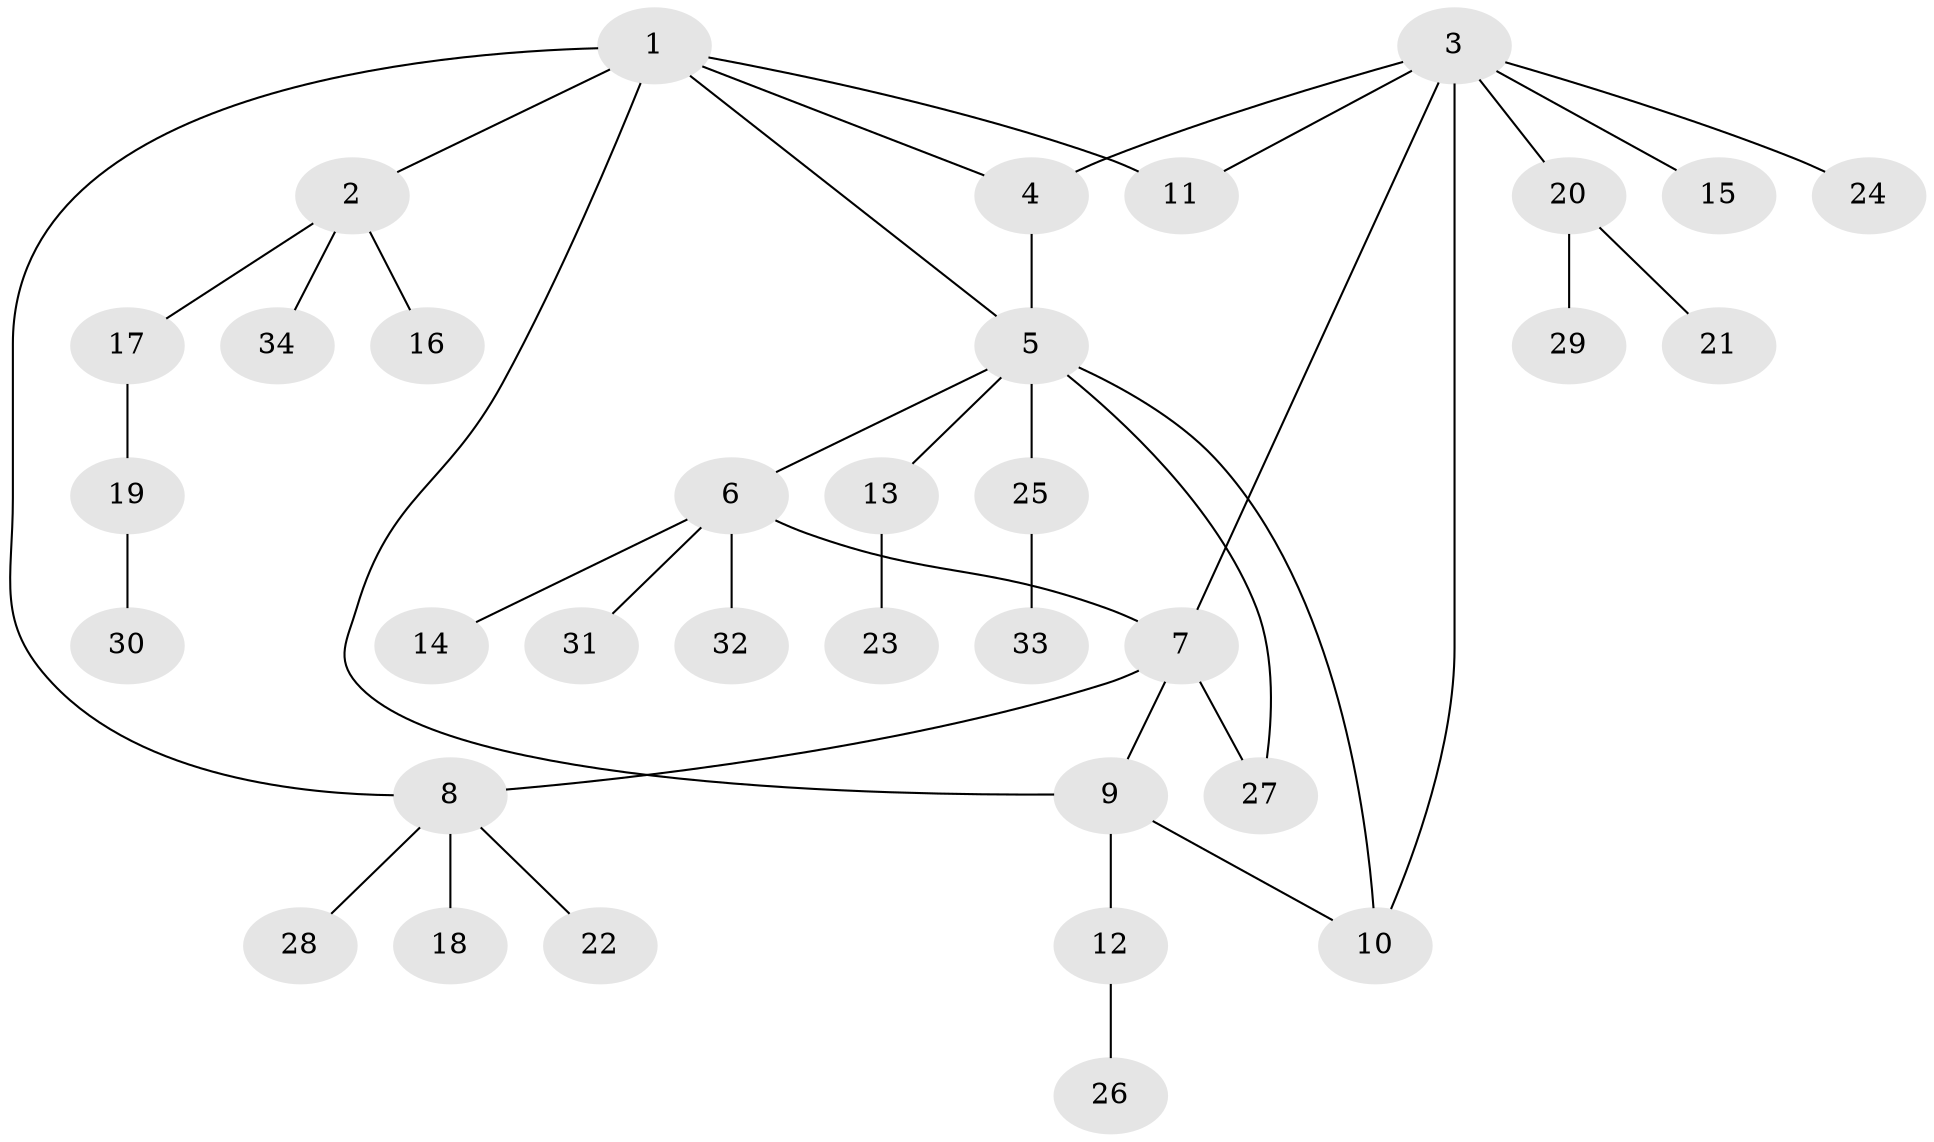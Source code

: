 // original degree distribution, {7: 0.018518518518518517, 5: 0.05555555555555555, 8: 0.018518518518518517, 4: 0.037037037037037035, 9: 0.018518518518518517, 6: 0.037037037037037035, 3: 0.12962962962962962, 2: 0.09259259259259259, 1: 0.5925925925925926}
// Generated by graph-tools (version 1.1) at 2025/52/03/04/25 22:52:07]
// undirected, 34 vertices, 41 edges
graph export_dot {
  node [color=gray90,style=filled];
  1;
  2;
  3;
  4;
  5;
  6;
  7;
  8;
  9;
  10;
  11;
  12;
  13;
  14;
  15;
  16;
  17;
  18;
  19;
  20;
  21;
  22;
  23;
  24;
  25;
  26;
  27;
  28;
  29;
  30;
  31;
  32;
  33;
  34;
  1 -- 2 [weight=1.0];
  1 -- 4 [weight=1.0];
  1 -- 5 [weight=1.0];
  1 -- 8 [weight=1.0];
  1 -- 9 [weight=1.0];
  1 -- 11 [weight=1.0];
  2 -- 16 [weight=1.0];
  2 -- 17 [weight=1.0];
  2 -- 34 [weight=1.0];
  3 -- 4 [weight=1.0];
  3 -- 7 [weight=1.0];
  3 -- 10 [weight=1.0];
  3 -- 11 [weight=1.0];
  3 -- 15 [weight=1.0];
  3 -- 20 [weight=1.0];
  3 -- 24 [weight=1.0];
  4 -- 5 [weight=1.0];
  5 -- 6 [weight=1.0];
  5 -- 10 [weight=2.0];
  5 -- 13 [weight=1.0];
  5 -- 25 [weight=1.0];
  5 -- 27 [weight=1.0];
  6 -- 7 [weight=1.0];
  6 -- 14 [weight=1.0];
  6 -- 31 [weight=1.0];
  6 -- 32 [weight=1.0];
  7 -- 8 [weight=1.0];
  7 -- 9 [weight=1.0];
  7 -- 27 [weight=1.0];
  8 -- 18 [weight=1.0];
  8 -- 22 [weight=1.0];
  8 -- 28 [weight=1.0];
  9 -- 10 [weight=1.0];
  9 -- 12 [weight=1.0];
  12 -- 26 [weight=2.0];
  13 -- 23 [weight=1.0];
  17 -- 19 [weight=1.0];
  19 -- 30 [weight=1.0];
  20 -- 21 [weight=1.0];
  20 -- 29 [weight=1.0];
  25 -- 33 [weight=1.0];
}
